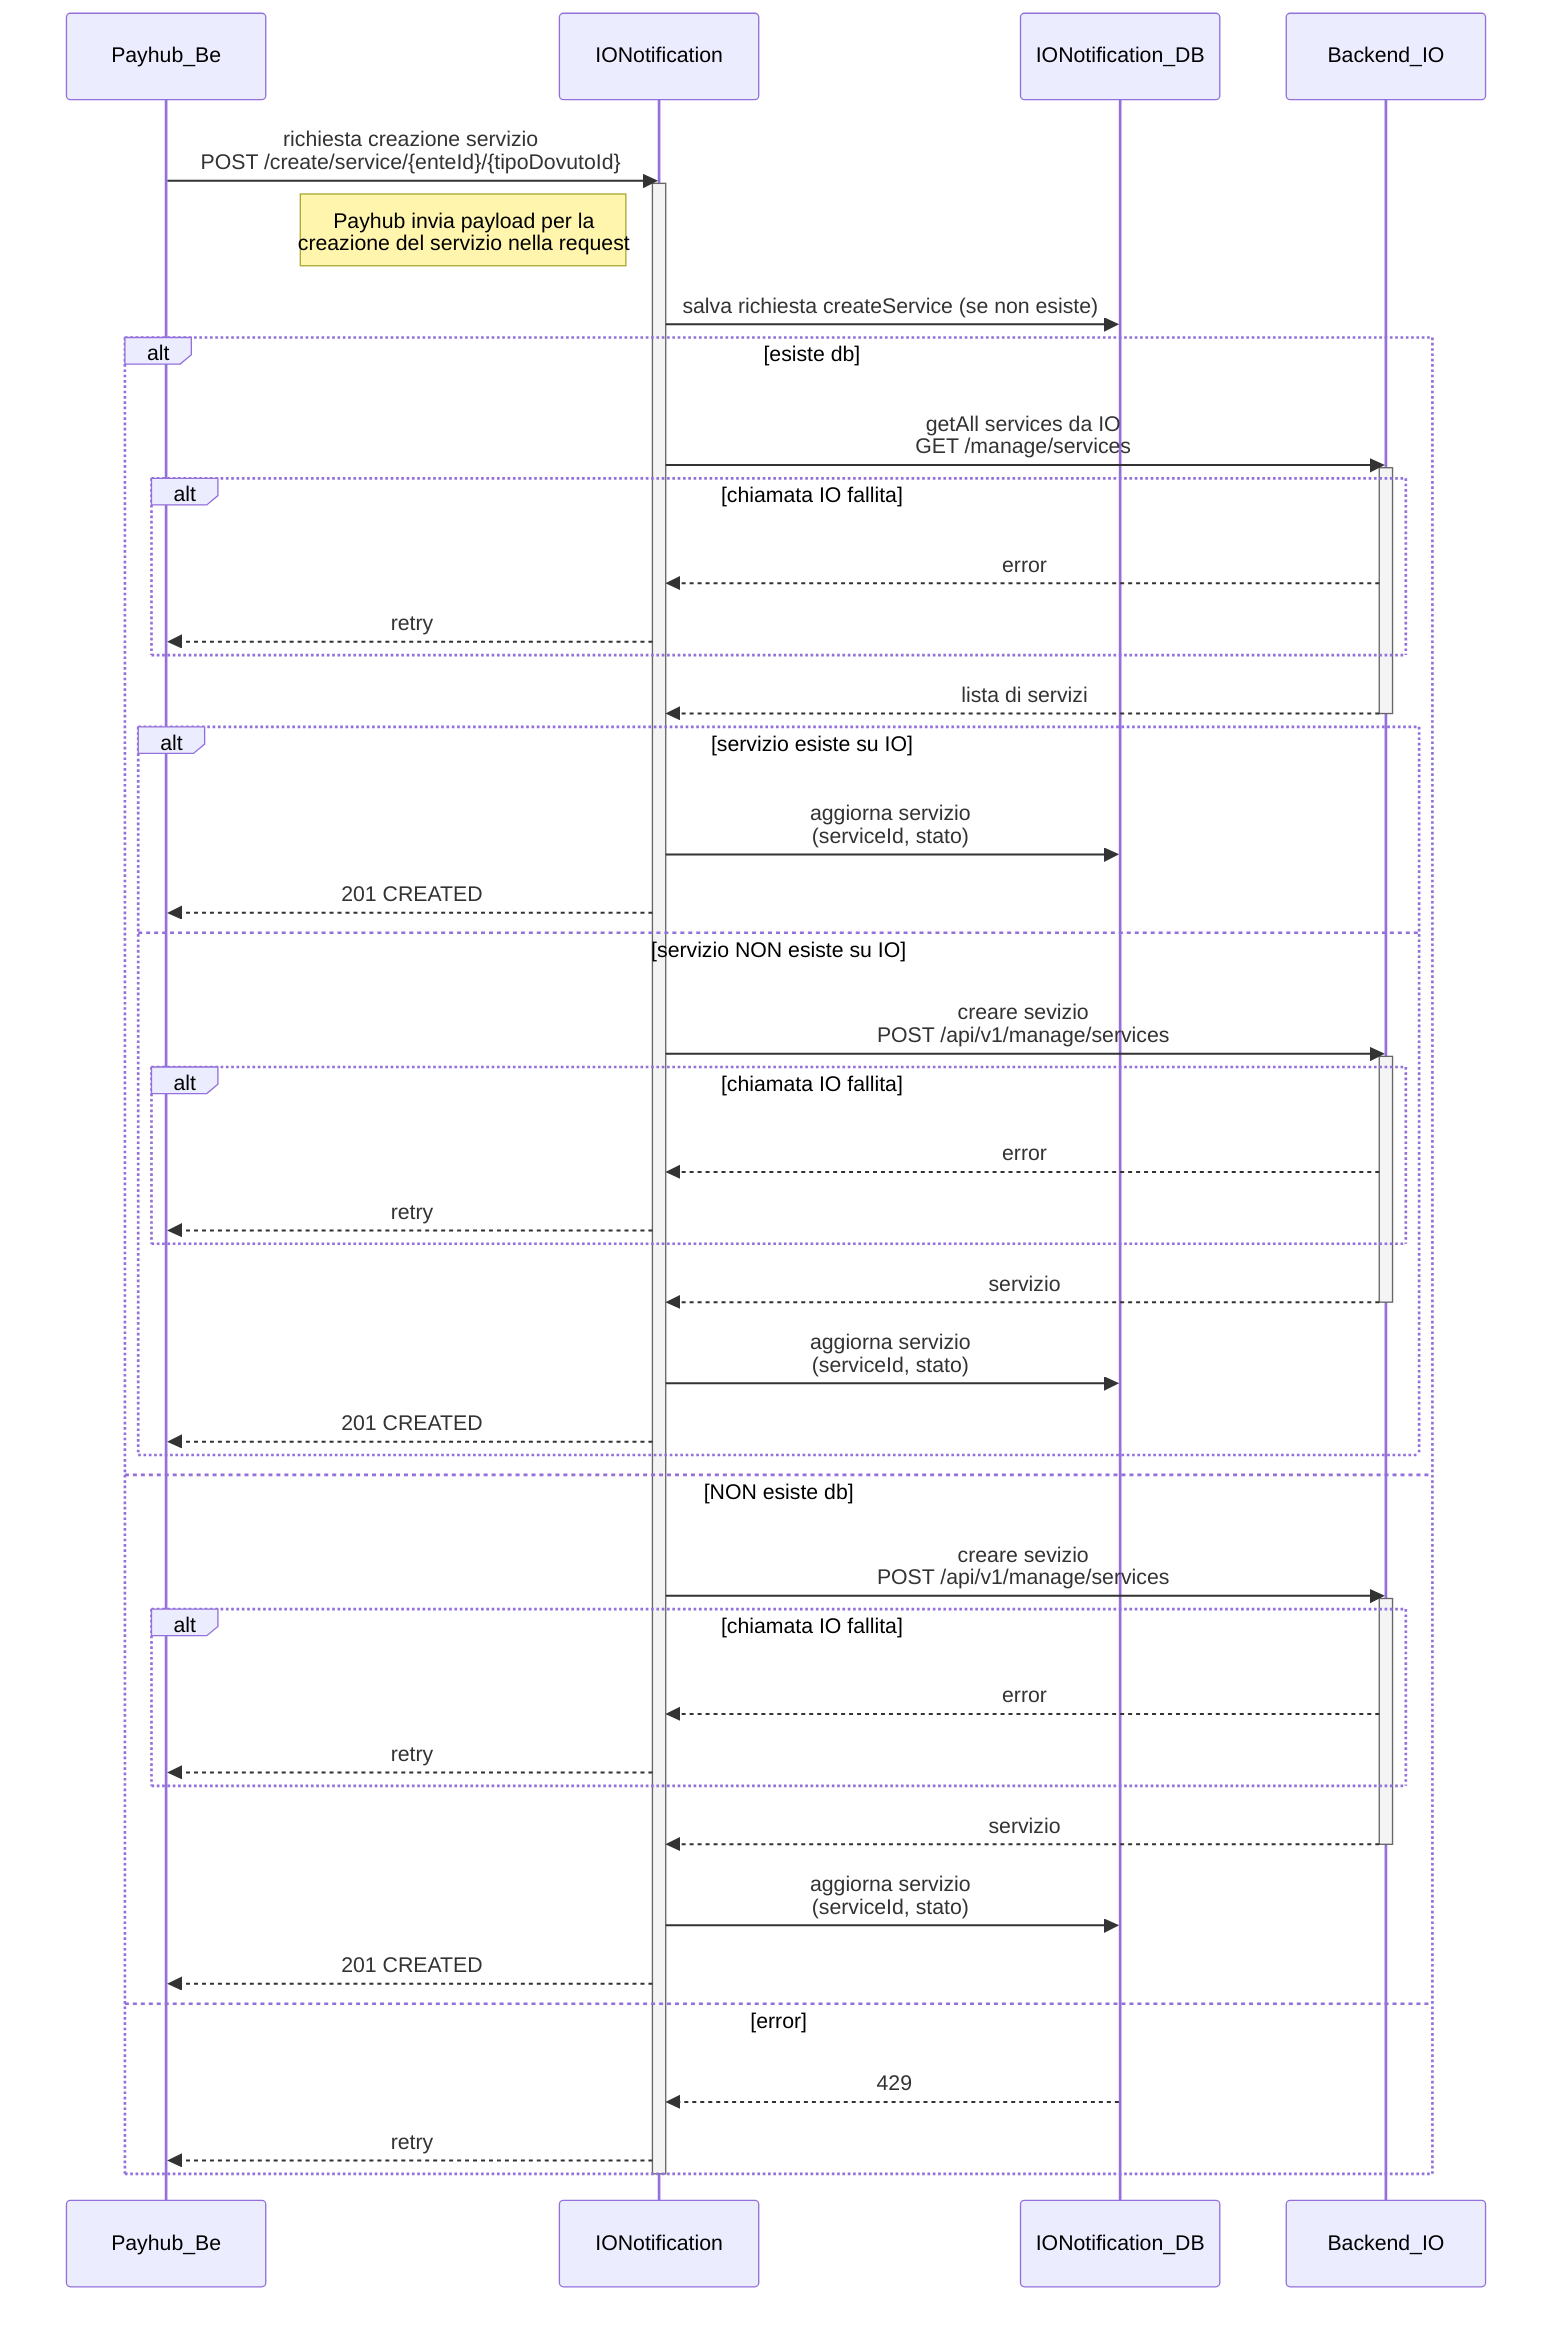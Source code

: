 sequenceDiagram
    participant Payhub_Be
    participant IONotification
    participant IONotification_DB
    participant Backend_IO

    Payhub_Be ->> IONotification: richiesta creazione servizio <br/>POST /create/service/{enteId}/{tipoDovutoId}
    activate IONotification
    note left of IONotification: Payhub invia payload per la <br/>creazione del servizio nella request
    IONotification ->> IONotification_DB: salva richiesta createService (se non esiste)

    alt esiste db
        IONotification ->> Backend_IO: getAll services da IO <br/>GET /manage/services
        activate Backend_IO

        alt chiamata IO fallita
            Backend_IO -->> IONotification: error
            IONotification -->> Payhub_Be: retry
        end

        Backend_IO -->> IONotification: lista di servizi
        deactivate Backend_IO

        alt servizio esiste su IO
            IONotification ->> IONotification_DB: aggiorna servizio <br/>(serviceId, stato)
            IONotification -->> Payhub_Be: 201 CREATED
        else servizio NON esiste su IO
            IONotification ->> Backend_IO: creare sevizio <br/>POST /api/v1/manage/services
            activate Backend_IO

            alt chiamata IO fallita
                Backend_IO -->> IONotification: error
                IONotification -->> Payhub_Be: retry
            end

            Backend_IO -->> IONotification: servizio
            deactivate Backend_IO
            IONotification ->> IONotification_DB: aggiorna servizio <br/>(serviceId, stato)
            IONotification -->> Payhub_Be: 201 CREATED
        end

    else NON esiste db
        IONotification ->> Backend_IO: creare sevizio <br/>POST /api/v1/manage/services
        activate Backend_IO

        alt chiamata IO fallita
            Backend_IO -->> IONotification: error
            IONotification -->> Payhub_Be: retry
        end

        Backend_IO -->> IONotification: servizio
        deactivate Backend_IO
        IONotification ->> IONotification_DB: aggiorna servizio <br/>(serviceId, stato)
        IONotification -->> Payhub_Be: 201 CREATED

    else error
        IONotification_DB -->> IONotification: 429
        IONotification -->> Payhub_Be: retry
    end

    deactivate IONotification